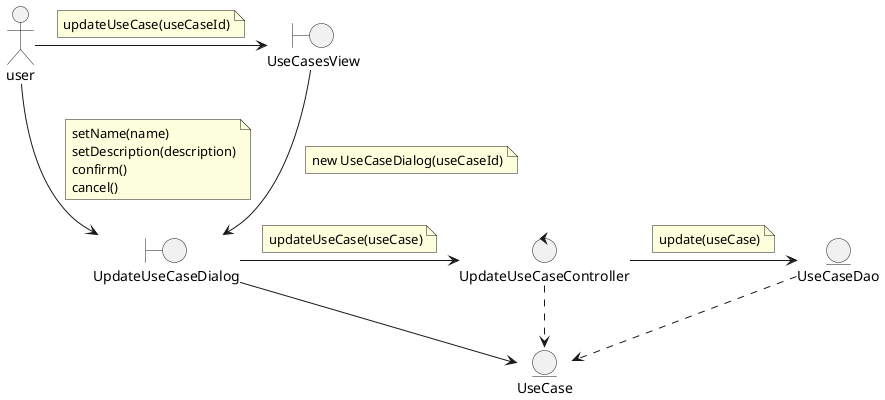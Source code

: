 @startuml

actor user

boundary UseCasesView
boundary UpdateUseCaseDialog

control UpdateUseCaseController

entity UseCaseDao
entity UseCase

user -right-> UseCasesView
    note on link
        updateUseCase(useCaseId)
    end note
user -right-> UpdateUseCaseDialog
    note on link
        setName(name)
        setDescription(description)
        confirm()
        cancel()
    end note
UseCasesView -down-> UpdateUseCaseDialog
    note on link
        new UseCaseDialog(useCaseId)
    end note
UpdateUseCaseDialog -right-> UpdateUseCaseController
    note on link
        updateUseCase(useCase)
    end note
UpdateUseCaseDialog -right-> UseCase
UpdateUseCaseController -right-> UseCaseDao
    note on link
        update(useCase)
    end note

UpdateUseCaseController .down.> UseCase
UseCaseDao ..> UseCase

@enduml
